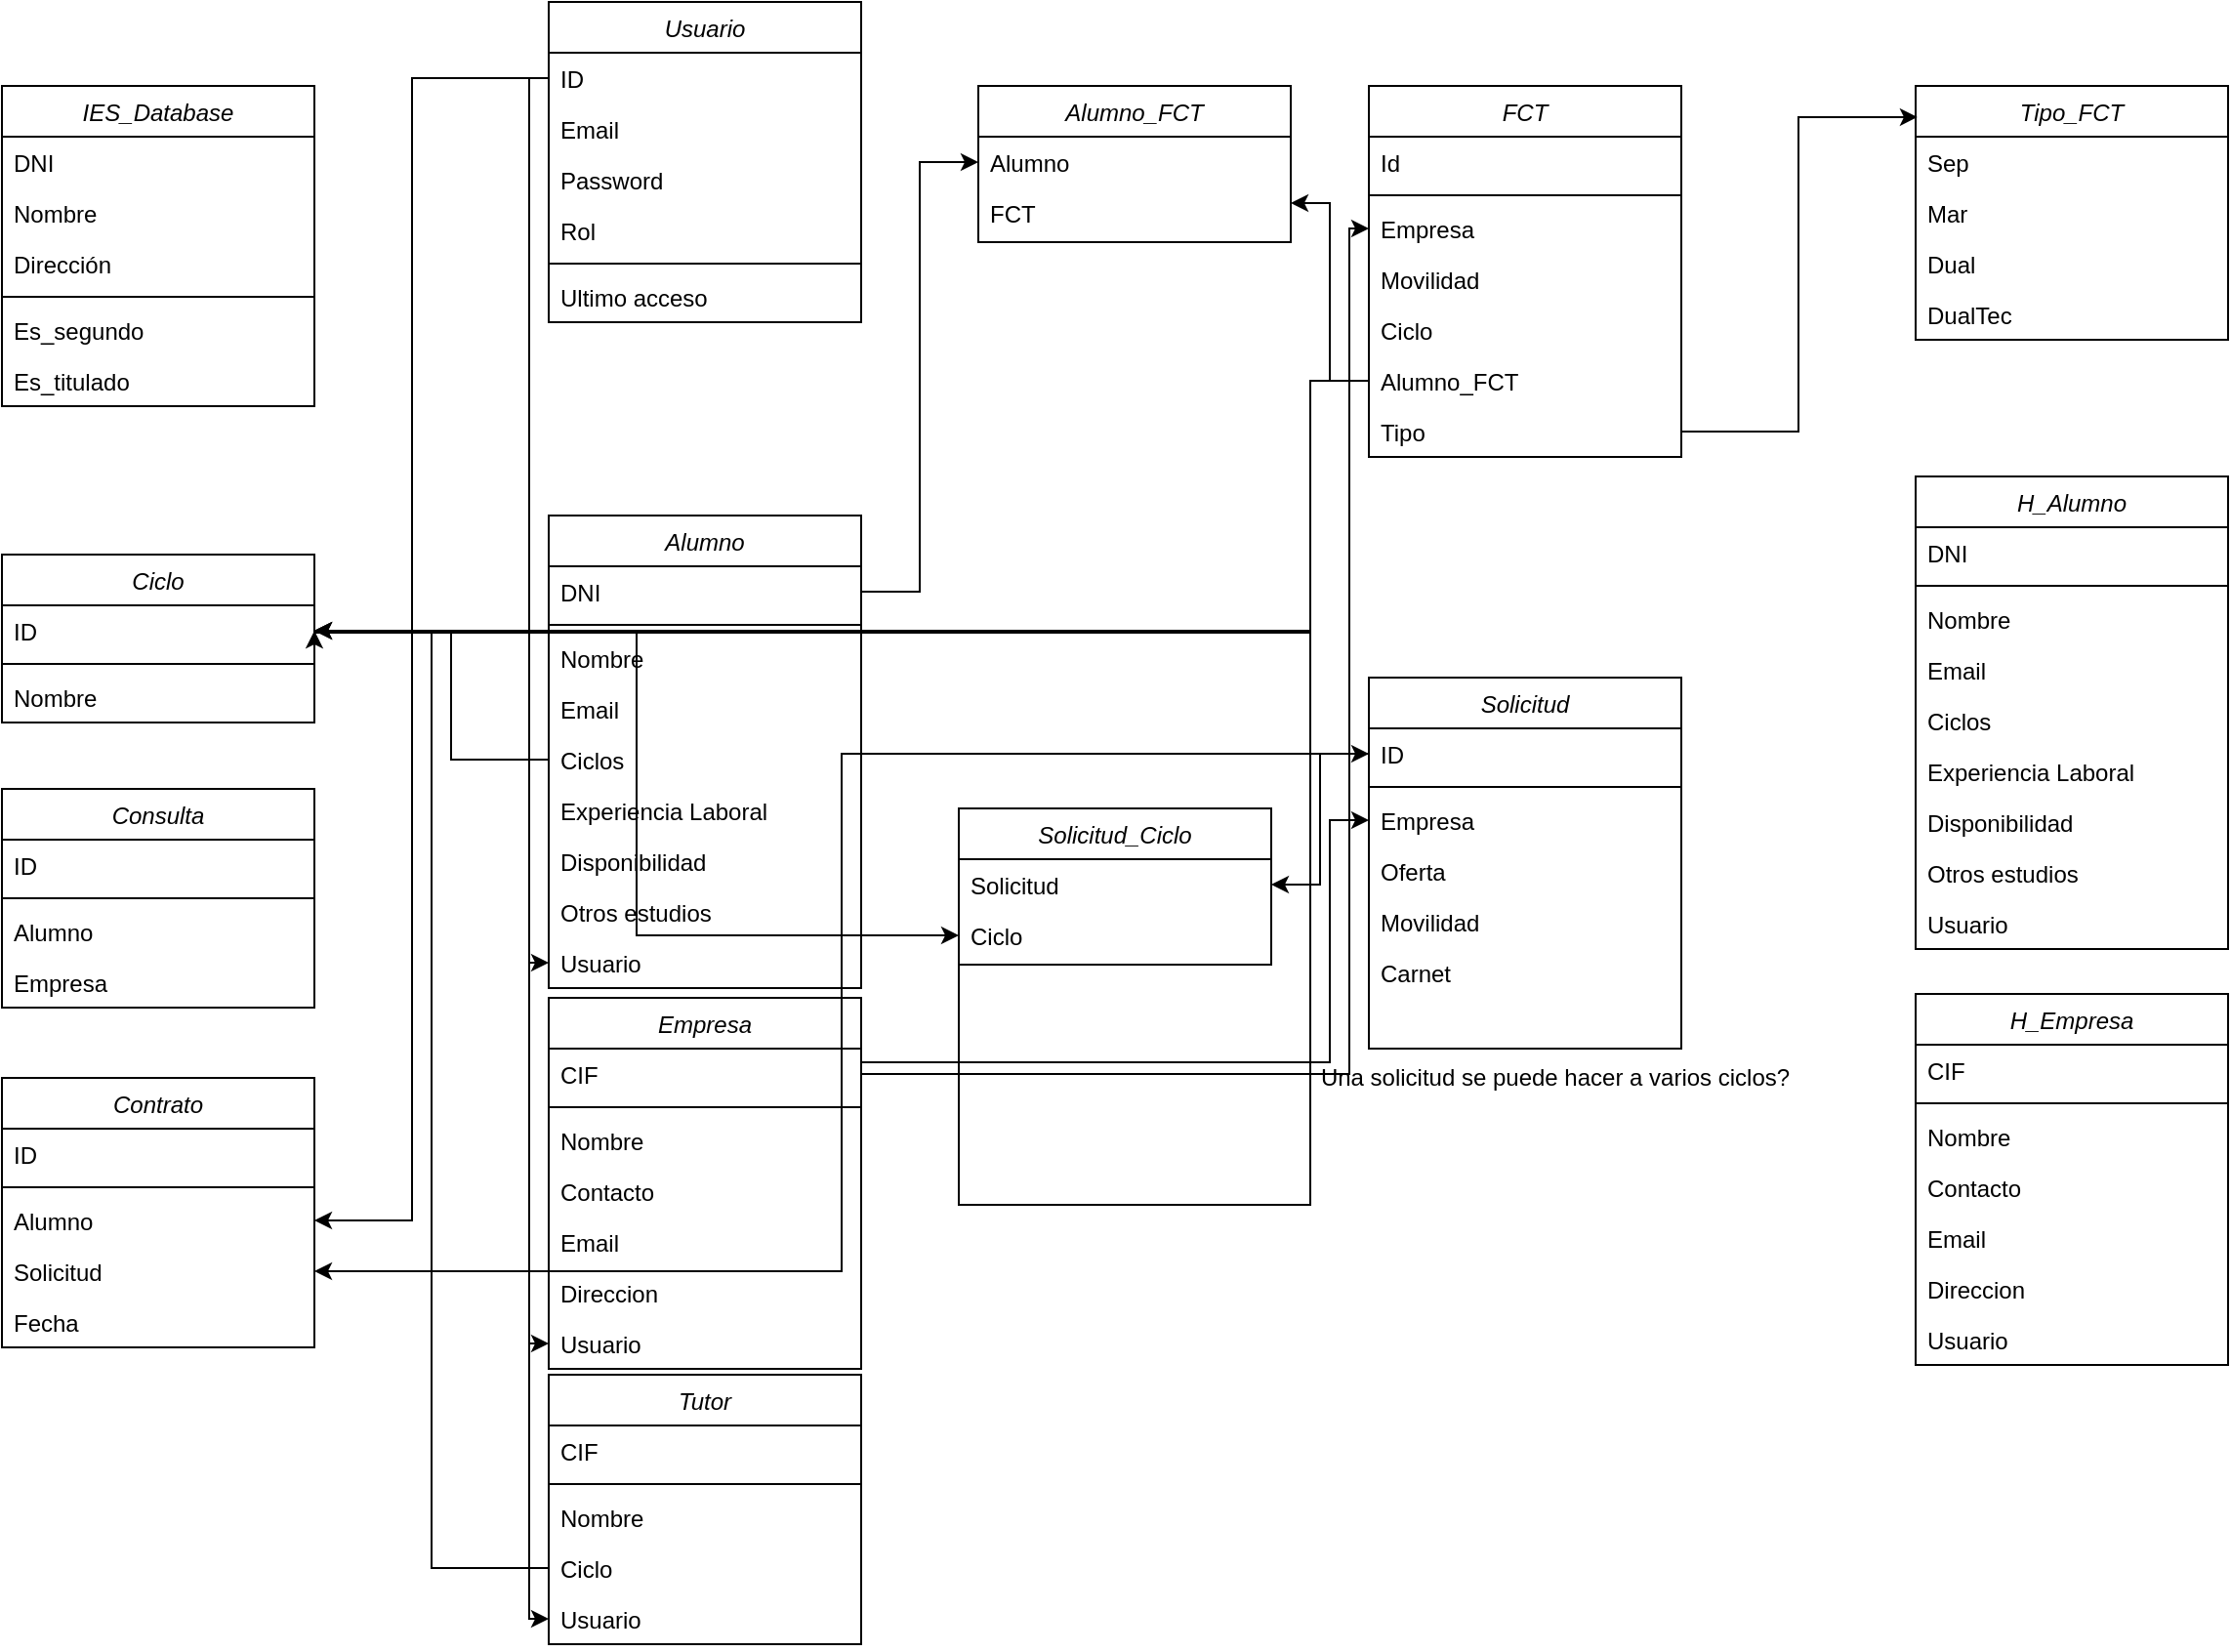 <mxfile version="21.2.4" type="github">
  <diagram id="C5RBs43oDa-KdzZeNtuy" name="Page-1">
    <mxGraphModel dx="838" dy="484" grid="1" gridSize="10" guides="1" tooltips="1" connect="1" arrows="1" fold="1" page="1" pageScale="1" pageWidth="827" pageHeight="1169" math="0" shadow="0">
      <root>
        <mxCell id="WIyWlLk6GJQsqaUBKTNV-0" />
        <mxCell id="WIyWlLk6GJQsqaUBKTNV-1" parent="WIyWlLk6GJQsqaUBKTNV-0" />
        <mxCell id="zkfFHV4jXpPFQw0GAbJ--0" value="Usuario" style="swimlane;fontStyle=2;align=center;verticalAlign=top;childLayout=stackLayout;horizontal=1;startSize=26;horizontalStack=0;resizeParent=1;resizeLast=0;collapsible=1;marginBottom=0;rounded=0;shadow=0;strokeWidth=1;" parent="WIyWlLk6GJQsqaUBKTNV-1" vertex="1">
          <mxGeometry x="280" y="77" width="160" height="164" as="geometry">
            <mxRectangle x="230" y="140" width="160" height="26" as="alternateBounds" />
          </mxGeometry>
        </mxCell>
        <mxCell id="RJ-rTt1E3I07_QQqMf_0-0" value="ID" style="text;align=left;verticalAlign=top;spacingLeft=4;spacingRight=4;overflow=hidden;rotatable=0;points=[[0,0.5],[1,0.5]];portConstraint=eastwest;rounded=0;shadow=0;html=0;" parent="zkfFHV4jXpPFQw0GAbJ--0" vertex="1">
          <mxGeometry y="26" width="160" height="26" as="geometry" />
        </mxCell>
        <mxCell id="zkfFHV4jXpPFQw0GAbJ--1" value="Email" style="text;align=left;verticalAlign=top;spacingLeft=4;spacingRight=4;overflow=hidden;rotatable=0;points=[[0,0.5],[1,0.5]];portConstraint=eastwest;" parent="zkfFHV4jXpPFQw0GAbJ--0" vertex="1">
          <mxGeometry y="52" width="160" height="26" as="geometry" />
        </mxCell>
        <mxCell id="zkfFHV4jXpPFQw0GAbJ--2" value="Password" style="text;align=left;verticalAlign=top;spacingLeft=4;spacingRight=4;overflow=hidden;rotatable=0;points=[[0,0.5],[1,0.5]];portConstraint=eastwest;rounded=0;shadow=0;html=0;" parent="zkfFHV4jXpPFQw0GAbJ--0" vertex="1">
          <mxGeometry y="78" width="160" height="26" as="geometry" />
        </mxCell>
        <mxCell id="adT_R-dgcfG6GEi2qk0D-42" value="Rol" style="text;align=left;verticalAlign=top;spacingLeft=4;spacingRight=4;overflow=hidden;rotatable=0;points=[[0,0.5],[1,0.5]];portConstraint=eastwest;rounded=0;shadow=0;html=0;" parent="zkfFHV4jXpPFQw0GAbJ--0" vertex="1">
          <mxGeometry y="104" width="160" height="26" as="geometry" />
        </mxCell>
        <mxCell id="zkfFHV4jXpPFQw0GAbJ--4" value="" style="line;html=1;strokeWidth=1;align=left;verticalAlign=middle;spacingTop=-1;spacingLeft=3;spacingRight=3;rotatable=0;labelPosition=right;points=[];portConstraint=eastwest;" parent="zkfFHV4jXpPFQw0GAbJ--0" vertex="1">
          <mxGeometry y="130" width="160" height="8" as="geometry" />
        </mxCell>
        <mxCell id="DnBgE2iXIpx-oLDeB7cX-1" value="Ultimo acceso" style="text;align=left;verticalAlign=top;spacingLeft=4;spacingRight=4;overflow=hidden;rotatable=0;points=[[0,0.5],[1,0.5]];portConstraint=eastwest;" vertex="1" parent="zkfFHV4jXpPFQw0GAbJ--0">
          <mxGeometry y="138" width="160" height="26" as="geometry" />
        </mxCell>
        <mxCell id="zkfFHV4jXpPFQw0GAbJ--6" value="Alumno" style="swimlane;fontStyle=2;align=center;verticalAlign=top;childLayout=stackLayout;horizontal=1;startSize=26;horizontalStack=0;resizeParent=1;resizeLast=0;collapsible=1;marginBottom=0;rounded=0;shadow=0;strokeWidth=1;" parent="WIyWlLk6GJQsqaUBKTNV-1" vertex="1">
          <mxGeometry x="280" y="340" width="160" height="242" as="geometry">
            <mxRectangle x="130" y="380" width="160" height="26" as="alternateBounds" />
          </mxGeometry>
        </mxCell>
        <mxCell id="RJ-rTt1E3I07_QQqMf_0-1" value="DNI" style="text;align=left;verticalAlign=top;spacingLeft=4;spacingRight=4;overflow=hidden;rotatable=0;points=[[0,0.5],[1,0.5]];portConstraint=eastwest;" parent="zkfFHV4jXpPFQw0GAbJ--6" vertex="1">
          <mxGeometry y="26" width="160" height="26" as="geometry" />
        </mxCell>
        <mxCell id="zkfFHV4jXpPFQw0GAbJ--9" value="" style="line;html=1;strokeWidth=1;align=left;verticalAlign=middle;spacingTop=-1;spacingLeft=3;spacingRight=3;rotatable=0;labelPosition=right;points=[];portConstraint=eastwest;" parent="zkfFHV4jXpPFQw0GAbJ--6" vertex="1">
          <mxGeometry y="52" width="160" height="8" as="geometry" />
        </mxCell>
        <mxCell id="zkfFHV4jXpPFQw0GAbJ--7" value="Nombre" style="text;align=left;verticalAlign=top;spacingLeft=4;spacingRight=4;overflow=hidden;rotatable=0;points=[[0,0.5],[1,0.5]];portConstraint=eastwest;" parent="zkfFHV4jXpPFQw0GAbJ--6" vertex="1">
          <mxGeometry y="60" width="160" height="26" as="geometry" />
        </mxCell>
        <mxCell id="zkfFHV4jXpPFQw0GAbJ--8" value="Email" style="text;align=left;verticalAlign=top;spacingLeft=4;spacingRight=4;overflow=hidden;rotatable=0;points=[[0,0.5],[1,0.5]];portConstraint=eastwest;rounded=0;shadow=0;html=0;" parent="zkfFHV4jXpPFQw0GAbJ--6" vertex="1">
          <mxGeometry y="86" width="160" height="26" as="geometry" />
        </mxCell>
        <mxCell id="RJ-rTt1E3I07_QQqMf_0-40" value="Ciclos" style="text;align=left;verticalAlign=top;spacingLeft=4;spacingRight=4;overflow=hidden;rotatable=0;points=[[0,0.5],[1,0.5]];portConstraint=eastwest;rounded=0;shadow=0;html=0;" parent="zkfFHV4jXpPFQw0GAbJ--6" vertex="1">
          <mxGeometry y="112" width="160" height="26" as="geometry" />
        </mxCell>
        <mxCell id="zkfFHV4jXpPFQw0GAbJ--10" value="Experiencia Laboral" style="text;align=left;verticalAlign=top;spacingLeft=4;spacingRight=4;overflow=hidden;rotatable=0;points=[[0,0.5],[1,0.5]];portConstraint=eastwest;fontStyle=0" parent="zkfFHV4jXpPFQw0GAbJ--6" vertex="1">
          <mxGeometry y="138" width="160" height="26" as="geometry" />
        </mxCell>
        <mxCell id="zkfFHV4jXpPFQw0GAbJ--11" value="Disponibilidad" style="text;align=left;verticalAlign=top;spacingLeft=4;spacingRight=4;overflow=hidden;rotatable=0;points=[[0,0.5],[1,0.5]];portConstraint=eastwest;" parent="zkfFHV4jXpPFQw0GAbJ--6" vertex="1">
          <mxGeometry y="164" width="160" height="26" as="geometry" />
        </mxCell>
        <mxCell id="RJ-rTt1E3I07_QQqMf_0-43" value="Otros estudios" style="text;align=left;verticalAlign=top;spacingLeft=4;spacingRight=4;overflow=hidden;rotatable=0;points=[[0,0.5],[1,0.5]];portConstraint=eastwest;" parent="zkfFHV4jXpPFQw0GAbJ--6" vertex="1">
          <mxGeometry y="190" width="160" height="26" as="geometry" />
        </mxCell>
        <mxCell id="adT_R-dgcfG6GEi2qk0D-43" value="Usuario" style="text;align=left;verticalAlign=top;spacingLeft=4;spacingRight=4;overflow=hidden;rotatable=0;points=[[0,0.5],[1,0.5]];portConstraint=eastwest;" parent="zkfFHV4jXpPFQw0GAbJ--6" vertex="1">
          <mxGeometry y="216" width="160" height="26" as="geometry" />
        </mxCell>
        <mxCell id="zkfFHV4jXpPFQw0GAbJ--13" value="Empresa" style="swimlane;fontStyle=2;align=center;verticalAlign=top;childLayout=stackLayout;horizontal=1;startSize=26;horizontalStack=0;resizeParent=1;resizeLast=0;collapsible=1;marginBottom=0;rounded=0;shadow=0;strokeWidth=1;" parent="WIyWlLk6GJQsqaUBKTNV-1" vertex="1">
          <mxGeometry x="280" y="587" width="160" height="190" as="geometry">
            <mxRectangle x="340" y="380" width="170" height="26" as="alternateBounds" />
          </mxGeometry>
        </mxCell>
        <mxCell id="zkfFHV4jXpPFQw0GAbJ--14" value="CIF" style="text;align=left;verticalAlign=top;spacingLeft=4;spacingRight=4;overflow=hidden;rotatable=0;points=[[0,0.5],[1,0.5]];portConstraint=eastwest;" parent="zkfFHV4jXpPFQw0GAbJ--13" vertex="1">
          <mxGeometry y="26" width="160" height="26" as="geometry" />
        </mxCell>
        <mxCell id="zkfFHV4jXpPFQw0GAbJ--15" value="" style="line;html=1;strokeWidth=1;align=left;verticalAlign=middle;spacingTop=-1;spacingLeft=3;spacingRight=3;rotatable=0;labelPosition=right;points=[];portConstraint=eastwest;" parent="zkfFHV4jXpPFQw0GAbJ--13" vertex="1">
          <mxGeometry y="52" width="160" height="8" as="geometry" />
        </mxCell>
        <mxCell id="RJ-rTt1E3I07_QQqMf_0-18" value="Nombre" style="text;align=left;verticalAlign=top;spacingLeft=4;spacingRight=4;overflow=hidden;rotatable=0;points=[[0,0.5],[1,0.5]];portConstraint=eastwest;" parent="zkfFHV4jXpPFQw0GAbJ--13" vertex="1">
          <mxGeometry y="60" width="160" height="26" as="geometry" />
        </mxCell>
        <mxCell id="RJ-rTt1E3I07_QQqMf_0-19" value="Contacto" style="text;align=left;verticalAlign=top;spacingLeft=4;spacingRight=4;overflow=hidden;rotatable=0;points=[[0,0.5],[1,0.5]];portConstraint=eastwest;" parent="zkfFHV4jXpPFQw0GAbJ--13" vertex="1">
          <mxGeometry y="86" width="160" height="26" as="geometry" />
        </mxCell>
        <mxCell id="adT_R-dgcfG6GEi2qk0D-50" value="Email" style="text;align=left;verticalAlign=top;spacingLeft=4;spacingRight=4;overflow=hidden;rotatable=0;points=[[0,0.5],[1,0.5]];portConstraint=eastwest;" parent="zkfFHV4jXpPFQw0GAbJ--13" vertex="1">
          <mxGeometry y="112" width="160" height="26" as="geometry" />
        </mxCell>
        <mxCell id="RJ-rTt1E3I07_QQqMf_0-39" value="Direccion" style="text;align=left;verticalAlign=top;spacingLeft=4;spacingRight=4;overflow=hidden;rotatable=0;points=[[0,0.5],[1,0.5]];portConstraint=eastwest;" parent="zkfFHV4jXpPFQw0GAbJ--13" vertex="1">
          <mxGeometry y="138" width="160" height="26" as="geometry" />
        </mxCell>
        <mxCell id="adT_R-dgcfG6GEi2qk0D-44" value="Usuario" style="text;align=left;verticalAlign=top;spacingLeft=4;spacingRight=4;overflow=hidden;rotatable=0;points=[[0,0.5],[1,0.5]];portConstraint=eastwest;" parent="zkfFHV4jXpPFQw0GAbJ--13" vertex="1">
          <mxGeometry y="164" width="160" height="26" as="geometry" />
        </mxCell>
        <mxCell id="RJ-rTt1E3I07_QQqMf_0-2" value="IES_Database" style="swimlane;fontStyle=2;align=center;verticalAlign=top;childLayout=stackLayout;horizontal=1;startSize=26;horizontalStack=0;resizeParent=1;resizeLast=0;collapsible=1;marginBottom=0;rounded=0;shadow=0;strokeWidth=1;" parent="WIyWlLk6GJQsqaUBKTNV-1" vertex="1">
          <mxGeometry y="120" width="160" height="164" as="geometry">
            <mxRectangle x="230" y="140" width="160" height="26" as="alternateBounds" />
          </mxGeometry>
        </mxCell>
        <mxCell id="RJ-rTt1E3I07_QQqMf_0-3" value="DNI" style="text;align=left;verticalAlign=top;spacingLeft=4;spacingRight=4;overflow=hidden;rotatable=0;points=[[0,0.5],[1,0.5]];portConstraint=eastwest;rounded=0;shadow=0;html=0;" parent="RJ-rTt1E3I07_QQqMf_0-2" vertex="1">
          <mxGeometry y="26" width="160" height="26" as="geometry" />
        </mxCell>
        <mxCell id="RJ-rTt1E3I07_QQqMf_0-4" value="Nombre" style="text;align=left;verticalAlign=top;spacingLeft=4;spacingRight=4;overflow=hidden;rotatable=0;points=[[0,0.5],[1,0.5]];portConstraint=eastwest;" parent="RJ-rTt1E3I07_QQqMf_0-2" vertex="1">
          <mxGeometry y="52" width="160" height="26" as="geometry" />
        </mxCell>
        <mxCell id="RJ-rTt1E3I07_QQqMf_0-5" value="Dirección" style="text;align=left;verticalAlign=top;spacingLeft=4;spacingRight=4;overflow=hidden;rotatable=0;points=[[0,0.5],[1,0.5]];portConstraint=eastwest;rounded=0;shadow=0;html=0;" parent="RJ-rTt1E3I07_QQqMf_0-2" vertex="1">
          <mxGeometry y="78" width="160" height="26" as="geometry" />
        </mxCell>
        <mxCell id="RJ-rTt1E3I07_QQqMf_0-7" value="" style="line;html=1;strokeWidth=1;align=left;verticalAlign=middle;spacingTop=-1;spacingLeft=3;spacingRight=3;rotatable=0;labelPosition=right;points=[];portConstraint=eastwest;" parent="RJ-rTt1E3I07_QQqMf_0-2" vertex="1">
          <mxGeometry y="104" width="160" height="8" as="geometry" />
        </mxCell>
        <mxCell id="RJ-rTt1E3I07_QQqMf_0-8" value="Es_segundo" style="text;align=left;verticalAlign=top;spacingLeft=4;spacingRight=4;overflow=hidden;rotatable=0;points=[[0,0.5],[1,0.5]];portConstraint=eastwest;" parent="RJ-rTt1E3I07_QQqMf_0-2" vertex="1">
          <mxGeometry y="112" width="160" height="26" as="geometry" />
        </mxCell>
        <mxCell id="adT_R-dgcfG6GEi2qk0D-21" value="Es_titulado" style="text;align=left;verticalAlign=top;spacingLeft=4;spacingRight=4;overflow=hidden;rotatable=0;points=[[0,0.5],[1,0.5]];portConstraint=eastwest;" parent="RJ-rTt1E3I07_QQqMf_0-2" vertex="1">
          <mxGeometry y="138" width="160" height="26" as="geometry" />
        </mxCell>
        <mxCell id="RJ-rTt1E3I07_QQqMf_0-9" value="Ciclo" style="swimlane;fontStyle=2;align=center;verticalAlign=top;childLayout=stackLayout;horizontal=1;startSize=26;horizontalStack=0;resizeParent=1;resizeLast=0;collapsible=1;marginBottom=0;rounded=0;shadow=0;strokeWidth=1;" parent="WIyWlLk6GJQsqaUBKTNV-1" vertex="1">
          <mxGeometry y="360" width="160" height="86" as="geometry">
            <mxRectangle x="230" y="140" width="160" height="26" as="alternateBounds" />
          </mxGeometry>
        </mxCell>
        <mxCell id="RJ-rTt1E3I07_QQqMf_0-10" value="ID" style="text;align=left;verticalAlign=top;spacingLeft=4;spacingRight=4;overflow=hidden;rotatable=0;points=[[0,0.5],[1,0.5]];portConstraint=eastwest;rounded=0;shadow=0;html=0;" parent="RJ-rTt1E3I07_QQqMf_0-9" vertex="1">
          <mxGeometry y="26" width="160" height="26" as="geometry" />
        </mxCell>
        <mxCell id="RJ-rTt1E3I07_QQqMf_0-14" value="" style="line;html=1;strokeWidth=1;align=left;verticalAlign=middle;spacingTop=-1;spacingLeft=3;spacingRight=3;rotatable=0;labelPosition=right;points=[];portConstraint=eastwest;" parent="RJ-rTt1E3I07_QQqMf_0-9" vertex="1">
          <mxGeometry y="52" width="160" height="8" as="geometry" />
        </mxCell>
        <mxCell id="RJ-rTt1E3I07_QQqMf_0-11" value="Nombre" style="text;align=left;verticalAlign=top;spacingLeft=4;spacingRight=4;overflow=hidden;rotatable=0;points=[[0,0.5],[1,0.5]];portConstraint=eastwest;" parent="RJ-rTt1E3I07_QQqMf_0-9" vertex="1">
          <mxGeometry y="60" width="160" height="26" as="geometry" />
        </mxCell>
        <mxCell id="RJ-rTt1E3I07_QQqMf_0-20" value="Solicitud" style="swimlane;fontStyle=2;align=center;verticalAlign=top;childLayout=stackLayout;horizontal=1;startSize=26;horizontalStack=0;resizeParent=1;resizeLast=0;collapsible=1;marginBottom=0;rounded=0;shadow=0;strokeWidth=1;" parent="WIyWlLk6GJQsqaUBKTNV-1" vertex="1">
          <mxGeometry x="700" y="423" width="160" height="190" as="geometry">
            <mxRectangle x="340" y="380" width="170" height="26" as="alternateBounds" />
          </mxGeometry>
        </mxCell>
        <mxCell id="RJ-rTt1E3I07_QQqMf_0-25" value="ID" style="text;align=left;verticalAlign=top;spacingLeft=4;spacingRight=4;overflow=hidden;rotatable=0;points=[[0,0.5],[1,0.5]];portConstraint=eastwest;" parent="RJ-rTt1E3I07_QQqMf_0-20" vertex="1">
          <mxGeometry y="26" width="160" height="26" as="geometry" />
        </mxCell>
        <mxCell id="RJ-rTt1E3I07_QQqMf_0-24" value="" style="line;html=1;strokeWidth=1;align=left;verticalAlign=middle;spacingTop=-1;spacingLeft=3;spacingRight=3;rotatable=0;labelPosition=right;points=[];portConstraint=eastwest;" parent="RJ-rTt1E3I07_QQqMf_0-20" vertex="1">
          <mxGeometry y="52" width="160" height="8" as="geometry" />
        </mxCell>
        <mxCell id="adT_R-dgcfG6GEi2qk0D-61" value="Empresa" style="text;align=left;verticalAlign=top;spacingLeft=4;spacingRight=4;overflow=hidden;rotatable=0;points=[[0,0.5],[1,0.5]];portConstraint=eastwest;" parent="RJ-rTt1E3I07_QQqMf_0-20" vertex="1">
          <mxGeometry y="60" width="160" height="26" as="geometry" />
        </mxCell>
        <mxCell id="RJ-rTt1E3I07_QQqMf_0-26" value="Oferta" style="text;align=left;verticalAlign=top;spacingLeft=4;spacingRight=4;overflow=hidden;rotatable=0;points=[[0,0.5],[1,0.5]];portConstraint=eastwest;" parent="RJ-rTt1E3I07_QQqMf_0-20" vertex="1">
          <mxGeometry y="86" width="160" height="26" as="geometry" />
        </mxCell>
        <mxCell id="RJ-rTt1E3I07_QQqMf_0-21" value="Movilidad" style="text;align=left;verticalAlign=top;spacingLeft=4;spacingRight=4;overflow=hidden;rotatable=0;points=[[0,0.5],[1,0.5]];portConstraint=eastwest;" parent="RJ-rTt1E3I07_QQqMf_0-20" vertex="1">
          <mxGeometry y="112" width="160" height="26" as="geometry" />
        </mxCell>
        <mxCell id="adT_R-dgcfG6GEi2qk0D-0" value="Carnet" style="text;align=left;verticalAlign=top;spacingLeft=4;spacingRight=4;overflow=hidden;rotatable=0;points=[[0,0.5],[1,0.5]];portConstraint=eastwest;" parent="RJ-rTt1E3I07_QQqMf_0-20" vertex="1">
          <mxGeometry y="138" width="160" height="26" as="geometry" />
        </mxCell>
        <mxCell id="RJ-rTt1E3I07_QQqMf_0-27" value="FCT" style="swimlane;fontStyle=2;align=center;verticalAlign=top;childLayout=stackLayout;horizontal=1;startSize=26;horizontalStack=0;resizeParent=1;resizeLast=0;collapsible=1;marginBottom=0;rounded=0;shadow=0;strokeWidth=1;" parent="WIyWlLk6GJQsqaUBKTNV-1" vertex="1">
          <mxGeometry x="700" y="120" width="160" height="190" as="geometry">
            <mxRectangle x="340" y="380" width="170" height="26" as="alternateBounds" />
          </mxGeometry>
        </mxCell>
        <mxCell id="RJ-rTt1E3I07_QQqMf_0-28" value="Id" style="text;align=left;verticalAlign=top;spacingLeft=4;spacingRight=4;overflow=hidden;rotatable=0;points=[[0,0.5],[1,0.5]];portConstraint=eastwest;" parent="RJ-rTt1E3I07_QQqMf_0-27" vertex="1">
          <mxGeometry y="26" width="160" height="26" as="geometry" />
        </mxCell>
        <mxCell id="adT_R-dgcfG6GEi2qk0D-57" value="" style="line;html=1;strokeWidth=1;align=left;verticalAlign=middle;spacingTop=-1;spacingLeft=3;spacingRight=3;rotatable=0;labelPosition=right;points=[];portConstraint=eastwest;" parent="RJ-rTt1E3I07_QQqMf_0-27" vertex="1">
          <mxGeometry y="52" width="160" height="8" as="geometry" />
        </mxCell>
        <mxCell id="RJ-rTt1E3I07_QQqMf_0-29" value="Empresa" style="text;align=left;verticalAlign=top;spacingLeft=4;spacingRight=4;overflow=hidden;rotatable=0;points=[[0,0.5],[1,0.5]];portConstraint=eastwest;" parent="RJ-rTt1E3I07_QQqMf_0-27" vertex="1">
          <mxGeometry y="60" width="160" height="26" as="geometry" />
        </mxCell>
        <mxCell id="RJ-rTt1E3I07_QQqMf_0-30" value="Movilidad" style="text;align=left;verticalAlign=top;spacingLeft=4;spacingRight=4;overflow=hidden;rotatable=0;points=[[0,0.5],[1,0.5]];portConstraint=eastwest;" parent="RJ-rTt1E3I07_QQqMf_0-27" vertex="1">
          <mxGeometry y="86" width="160" height="26" as="geometry" />
        </mxCell>
        <mxCell id="RJ-rTt1E3I07_QQqMf_0-32" value="Ciclo" style="text;align=left;verticalAlign=top;spacingLeft=4;spacingRight=4;overflow=hidden;rotatable=0;points=[[0,0.5],[1,0.5]];portConstraint=eastwest;" parent="RJ-rTt1E3I07_QQqMf_0-27" vertex="1">
          <mxGeometry y="112" width="160" height="26" as="geometry" />
        </mxCell>
        <mxCell id="adT_R-dgcfG6GEi2qk0D-26" value="Alumno_FCT" style="text;align=left;verticalAlign=top;spacingLeft=4;spacingRight=4;overflow=hidden;rotatable=0;points=[[0,0.5],[1,0.5]];portConstraint=eastwest;" parent="RJ-rTt1E3I07_QQqMf_0-27" vertex="1">
          <mxGeometry y="138" width="160" height="26" as="geometry" />
        </mxCell>
        <mxCell id="adT_R-dgcfG6GEi2qk0D-38" value="Tipo" style="text;align=left;verticalAlign=top;spacingLeft=4;spacingRight=4;overflow=hidden;rotatable=0;points=[[0,0.5],[1,0.5]];portConstraint=eastwest;" parent="RJ-rTt1E3I07_QQqMf_0-27" vertex="1">
          <mxGeometry y="164" width="160" height="26" as="geometry" />
        </mxCell>
        <mxCell id="RJ-rTt1E3I07_QQqMf_0-34" value="Tutor" style="swimlane;fontStyle=2;align=center;verticalAlign=top;childLayout=stackLayout;horizontal=1;startSize=26;horizontalStack=0;resizeParent=1;resizeLast=0;collapsible=1;marginBottom=0;rounded=0;shadow=0;strokeWidth=1;" parent="WIyWlLk6GJQsqaUBKTNV-1" vertex="1">
          <mxGeometry x="280" y="780" width="160" height="138" as="geometry">
            <mxRectangle x="340" y="380" width="170" height="26" as="alternateBounds" />
          </mxGeometry>
        </mxCell>
        <mxCell id="RJ-rTt1E3I07_QQqMf_0-35" value="CIF" style="text;align=left;verticalAlign=top;spacingLeft=4;spacingRight=4;overflow=hidden;rotatable=0;points=[[0,0.5],[1,0.5]];portConstraint=eastwest;" parent="RJ-rTt1E3I07_QQqMf_0-34" vertex="1">
          <mxGeometry y="26" width="160" height="26" as="geometry" />
        </mxCell>
        <mxCell id="adT_R-dgcfG6GEi2qk0D-51" value="" style="line;html=1;strokeWidth=1;align=left;verticalAlign=middle;spacingTop=-1;spacingLeft=3;spacingRight=3;rotatable=0;labelPosition=right;points=[];portConstraint=eastwest;" parent="RJ-rTt1E3I07_QQqMf_0-34" vertex="1">
          <mxGeometry y="52" width="160" height="8" as="geometry" />
        </mxCell>
        <mxCell id="RJ-rTt1E3I07_QQqMf_0-36" value="Nombre" style="text;align=left;verticalAlign=top;spacingLeft=4;spacingRight=4;overflow=hidden;rotatable=0;points=[[0,0.5],[1,0.5]];portConstraint=eastwest;" parent="RJ-rTt1E3I07_QQqMf_0-34" vertex="1">
          <mxGeometry y="60" width="160" height="26" as="geometry" />
        </mxCell>
        <mxCell id="RJ-rTt1E3I07_QQqMf_0-37" value="Ciclo" style="text;align=left;verticalAlign=top;spacingLeft=4;spacingRight=4;overflow=hidden;rotatable=0;points=[[0,0.5],[1,0.5]];portConstraint=eastwest;" parent="RJ-rTt1E3I07_QQqMf_0-34" vertex="1">
          <mxGeometry y="86" width="160" height="26" as="geometry" />
        </mxCell>
        <mxCell id="adT_R-dgcfG6GEi2qk0D-46" value="Usuario" style="text;align=left;verticalAlign=top;spacingLeft=4;spacingRight=4;overflow=hidden;rotatable=0;points=[[0,0.5],[1,0.5]];portConstraint=eastwest;" parent="RJ-rTt1E3I07_QQqMf_0-34" vertex="1">
          <mxGeometry y="112" width="160" height="26" as="geometry" />
        </mxCell>
        <mxCell id="adT_R-dgcfG6GEi2qk0D-1" value="Contrato" style="swimlane;fontStyle=2;align=center;verticalAlign=top;childLayout=stackLayout;horizontal=1;startSize=26;horizontalStack=0;resizeParent=1;resizeLast=0;collapsible=1;marginBottom=0;rounded=0;shadow=0;strokeWidth=1;" parent="WIyWlLk6GJQsqaUBKTNV-1" vertex="1">
          <mxGeometry y="628" width="160" height="138" as="geometry">
            <mxRectangle x="230" y="140" width="160" height="26" as="alternateBounds" />
          </mxGeometry>
        </mxCell>
        <mxCell id="adT_R-dgcfG6GEi2qk0D-2" value="ID" style="text;align=left;verticalAlign=top;spacingLeft=4;spacingRight=4;overflow=hidden;rotatable=0;points=[[0,0.5],[1,0.5]];portConstraint=eastwest;rounded=0;shadow=0;html=0;" parent="adT_R-dgcfG6GEi2qk0D-1" vertex="1">
          <mxGeometry y="26" width="160" height="26" as="geometry" />
        </mxCell>
        <mxCell id="adT_R-dgcfG6GEi2qk0D-6" value="" style="line;html=1;strokeWidth=1;align=left;verticalAlign=middle;spacingTop=-1;spacingLeft=3;spacingRight=3;rotatable=0;labelPosition=right;points=[];portConstraint=eastwest;" parent="adT_R-dgcfG6GEi2qk0D-1" vertex="1">
          <mxGeometry y="52" width="160" height="8" as="geometry" />
        </mxCell>
        <mxCell id="adT_R-dgcfG6GEi2qk0D-7" value="Alumno" style="text;align=left;verticalAlign=top;spacingLeft=4;spacingRight=4;overflow=hidden;rotatable=0;points=[[0,0.5],[1,0.5]];portConstraint=eastwest;" parent="adT_R-dgcfG6GEi2qk0D-1" vertex="1">
          <mxGeometry y="60" width="160" height="26" as="geometry" />
        </mxCell>
        <mxCell id="adT_R-dgcfG6GEi2qk0D-14" value="Solicitud" style="text;align=left;verticalAlign=top;spacingLeft=4;spacingRight=4;overflow=hidden;rotatable=0;points=[[0,0.5],[1,0.5]];portConstraint=eastwest;" parent="adT_R-dgcfG6GEi2qk0D-1" vertex="1">
          <mxGeometry y="86" width="160" height="26" as="geometry" />
        </mxCell>
        <mxCell id="DnBgE2iXIpx-oLDeB7cX-2" value="Fecha" style="text;align=left;verticalAlign=top;spacingLeft=4;spacingRight=4;overflow=hidden;rotatable=0;points=[[0,0.5],[1,0.5]];portConstraint=eastwest;" vertex="1" parent="adT_R-dgcfG6GEi2qk0D-1">
          <mxGeometry y="112" width="160" height="26" as="geometry" />
        </mxCell>
        <mxCell id="adT_R-dgcfG6GEi2qk0D-9" value="Consulta" style="swimlane;fontStyle=2;align=center;verticalAlign=top;childLayout=stackLayout;horizontal=1;startSize=26;horizontalStack=0;resizeParent=1;resizeLast=0;collapsible=1;marginBottom=0;rounded=0;shadow=0;strokeWidth=1;" parent="WIyWlLk6GJQsqaUBKTNV-1" vertex="1">
          <mxGeometry y="480" width="160" height="112" as="geometry">
            <mxRectangle x="230" y="140" width="160" height="26" as="alternateBounds" />
          </mxGeometry>
        </mxCell>
        <mxCell id="adT_R-dgcfG6GEi2qk0D-10" value="ID" style="text;align=left;verticalAlign=top;spacingLeft=4;spacingRight=4;overflow=hidden;rotatable=0;points=[[0,0.5],[1,0.5]];portConstraint=eastwest;rounded=0;shadow=0;html=0;" parent="adT_R-dgcfG6GEi2qk0D-9" vertex="1">
          <mxGeometry y="26" width="160" height="26" as="geometry" />
        </mxCell>
        <mxCell id="adT_R-dgcfG6GEi2qk0D-11" value="" style="line;html=1;strokeWidth=1;align=left;verticalAlign=middle;spacingTop=-1;spacingLeft=3;spacingRight=3;rotatable=0;labelPosition=right;points=[];portConstraint=eastwest;" parent="adT_R-dgcfG6GEi2qk0D-9" vertex="1">
          <mxGeometry y="52" width="160" height="8" as="geometry" />
        </mxCell>
        <mxCell id="adT_R-dgcfG6GEi2qk0D-12" value="Alumno" style="text;align=left;verticalAlign=top;spacingLeft=4;spacingRight=4;overflow=hidden;rotatable=0;points=[[0,0.5],[1,0.5]];portConstraint=eastwest;" parent="adT_R-dgcfG6GEi2qk0D-9" vertex="1">
          <mxGeometry y="60" width="160" height="26" as="geometry" />
        </mxCell>
        <mxCell id="adT_R-dgcfG6GEi2qk0D-13" value="Empresa" style="text;align=left;verticalAlign=top;spacingLeft=4;spacingRight=4;overflow=hidden;rotatable=0;points=[[0,0.5],[1,0.5]];portConstraint=eastwest;" parent="adT_R-dgcfG6GEi2qk0D-9" vertex="1">
          <mxGeometry y="86" width="160" height="26" as="geometry" />
        </mxCell>
        <mxCell id="adT_R-dgcfG6GEi2qk0D-15" value="Solicitud_Ciclo" style="swimlane;fontStyle=2;align=center;verticalAlign=top;childLayout=stackLayout;horizontal=1;startSize=26;horizontalStack=0;resizeParent=1;resizeLast=0;collapsible=1;marginBottom=0;rounded=0;shadow=0;strokeWidth=1;" parent="WIyWlLk6GJQsqaUBKTNV-1" vertex="1">
          <mxGeometry x="490" y="490" width="160" height="80" as="geometry">
            <mxRectangle x="230" y="140" width="160" height="26" as="alternateBounds" />
          </mxGeometry>
        </mxCell>
        <mxCell id="adT_R-dgcfG6GEi2qk0D-18" value="Solicitud" style="text;align=left;verticalAlign=top;spacingLeft=4;spacingRight=4;overflow=hidden;rotatable=0;points=[[0,0.5],[1,0.5]];portConstraint=eastwest;" parent="adT_R-dgcfG6GEi2qk0D-15" vertex="1">
          <mxGeometry y="26" width="160" height="26" as="geometry" />
        </mxCell>
        <mxCell id="adT_R-dgcfG6GEi2qk0D-19" value="Ciclo" style="text;align=left;verticalAlign=top;spacingLeft=4;spacingRight=4;overflow=hidden;rotatable=0;points=[[0,0.5],[1,0.5]];portConstraint=eastwest;" parent="adT_R-dgcfG6GEi2qk0D-15" vertex="1">
          <mxGeometry y="52" width="160" height="26" as="geometry" />
        </mxCell>
        <mxCell id="adT_R-dgcfG6GEi2qk0D-27" value="Alumno_FCT" style="swimlane;fontStyle=2;align=center;verticalAlign=top;childLayout=stackLayout;horizontal=1;startSize=26;horizontalStack=0;resizeParent=1;resizeLast=0;collapsible=1;marginBottom=0;rounded=0;shadow=0;strokeWidth=1;" parent="WIyWlLk6GJQsqaUBKTNV-1" vertex="1">
          <mxGeometry x="500" y="120" width="160" height="80" as="geometry">
            <mxRectangle x="230" y="140" width="160" height="26" as="alternateBounds" />
          </mxGeometry>
        </mxCell>
        <mxCell id="adT_R-dgcfG6GEi2qk0D-28" value="Alumno" style="text;align=left;verticalAlign=top;spacingLeft=4;spacingRight=4;overflow=hidden;rotatable=0;points=[[0,0.5],[1,0.5]];portConstraint=eastwest;" parent="adT_R-dgcfG6GEi2qk0D-27" vertex="1">
          <mxGeometry y="26" width="160" height="26" as="geometry" />
        </mxCell>
        <mxCell id="adT_R-dgcfG6GEi2qk0D-29" value="FCT" style="text;align=left;verticalAlign=top;spacingLeft=4;spacingRight=4;overflow=hidden;rotatable=0;points=[[0,0.5],[1,0.5]];portConstraint=eastwest;" parent="adT_R-dgcfG6GEi2qk0D-27" vertex="1">
          <mxGeometry y="52" width="160" height="26" as="geometry" />
        </mxCell>
        <mxCell id="adT_R-dgcfG6GEi2qk0D-31" value="Tipo_FCT" style="swimlane;fontStyle=2;align=center;verticalAlign=top;childLayout=stackLayout;horizontal=1;startSize=26;horizontalStack=0;resizeParent=1;resizeLast=0;collapsible=1;marginBottom=0;rounded=0;shadow=0;strokeWidth=1;" parent="WIyWlLk6GJQsqaUBKTNV-1" vertex="1">
          <mxGeometry x="980" y="120" width="160" height="130" as="geometry">
            <mxRectangle x="230" y="140" width="160" height="26" as="alternateBounds" />
          </mxGeometry>
        </mxCell>
        <mxCell id="adT_R-dgcfG6GEi2qk0D-32" value="Sep" style="text;align=left;verticalAlign=top;spacingLeft=4;spacingRight=4;overflow=hidden;rotatable=0;points=[[0,0.5],[1,0.5]];portConstraint=eastwest;" parent="adT_R-dgcfG6GEi2qk0D-31" vertex="1">
          <mxGeometry y="26" width="160" height="26" as="geometry" />
        </mxCell>
        <mxCell id="adT_R-dgcfG6GEi2qk0D-33" value="Mar" style="text;align=left;verticalAlign=top;spacingLeft=4;spacingRight=4;overflow=hidden;rotatable=0;points=[[0,0.5],[1,0.5]];portConstraint=eastwest;" parent="adT_R-dgcfG6GEi2qk0D-31" vertex="1">
          <mxGeometry y="52" width="160" height="26" as="geometry" />
        </mxCell>
        <mxCell id="adT_R-dgcfG6GEi2qk0D-35" value="Dual" style="text;align=left;verticalAlign=top;spacingLeft=4;spacingRight=4;overflow=hidden;rotatable=0;points=[[0,0.5],[1,0.5]];portConstraint=eastwest;" parent="adT_R-dgcfG6GEi2qk0D-31" vertex="1">
          <mxGeometry y="78" width="160" height="26" as="geometry" />
        </mxCell>
        <mxCell id="adT_R-dgcfG6GEi2qk0D-36" value="DualTec" style="text;align=left;verticalAlign=top;spacingLeft=4;spacingRight=4;overflow=hidden;rotatable=0;points=[[0,0.5],[1,0.5]];portConstraint=eastwest;" parent="adT_R-dgcfG6GEi2qk0D-31" vertex="1">
          <mxGeometry y="104" width="160" height="26" as="geometry" />
        </mxCell>
        <mxCell id="adT_R-dgcfG6GEi2qk0D-39" style="edgeStyle=orthogonalEdgeStyle;rounded=0;orthogonalLoop=1;jettySize=auto;html=1;entryX=0.006;entryY=0.123;entryDx=0;entryDy=0;entryPerimeter=0;" parent="WIyWlLk6GJQsqaUBKTNV-1" source="adT_R-dgcfG6GEi2qk0D-38" target="adT_R-dgcfG6GEi2qk0D-31" edge="1">
          <mxGeometry relative="1" as="geometry" />
        </mxCell>
        <mxCell id="adT_R-dgcfG6GEi2qk0D-40" style="edgeStyle=orthogonalEdgeStyle;rounded=0;orthogonalLoop=1;jettySize=auto;html=1;exitX=0;exitY=0.5;exitDx=0;exitDy=0;entryX=1;entryY=0.75;entryDx=0;entryDy=0;" parent="WIyWlLk6GJQsqaUBKTNV-1" source="adT_R-dgcfG6GEi2qk0D-26" target="adT_R-dgcfG6GEi2qk0D-27" edge="1">
          <mxGeometry relative="1" as="geometry" />
        </mxCell>
        <mxCell id="adT_R-dgcfG6GEi2qk0D-41" style="edgeStyle=orthogonalEdgeStyle;rounded=0;orthogonalLoop=1;jettySize=auto;html=1;exitX=1;exitY=0.5;exitDx=0;exitDy=0;entryX=0;entryY=0.5;entryDx=0;entryDy=0;" parent="WIyWlLk6GJQsqaUBKTNV-1" source="RJ-rTt1E3I07_QQqMf_0-1" target="adT_R-dgcfG6GEi2qk0D-28" edge="1">
          <mxGeometry relative="1" as="geometry" />
        </mxCell>
        <mxCell id="adT_R-dgcfG6GEi2qk0D-47" style="edgeStyle=orthogonalEdgeStyle;rounded=0;orthogonalLoop=1;jettySize=auto;html=1;exitX=0;exitY=0.5;exitDx=0;exitDy=0;entryX=0;entryY=0.5;entryDx=0;entryDy=0;" parent="WIyWlLk6GJQsqaUBKTNV-1" source="RJ-rTt1E3I07_QQqMf_0-0" target="adT_R-dgcfG6GEi2qk0D-43" edge="1">
          <mxGeometry relative="1" as="geometry">
            <mxPoint x="240" y="700" as="targetPoint" />
            <Array as="points">
              <mxPoint x="270" y="116" />
              <mxPoint x="270" y="569" />
            </Array>
          </mxGeometry>
        </mxCell>
        <mxCell id="adT_R-dgcfG6GEi2qk0D-48" style="edgeStyle=orthogonalEdgeStyle;rounded=0;orthogonalLoop=1;jettySize=auto;html=1;exitX=0;exitY=0.5;exitDx=0;exitDy=0;entryX=0;entryY=0.5;entryDx=0;entryDy=0;" parent="WIyWlLk6GJQsqaUBKTNV-1" source="RJ-rTt1E3I07_QQqMf_0-0" target="adT_R-dgcfG6GEi2qk0D-44" edge="1">
          <mxGeometry relative="1" as="geometry">
            <Array as="points">
              <mxPoint x="270" y="116" />
              <mxPoint x="270" y="764" />
            </Array>
          </mxGeometry>
        </mxCell>
        <mxCell id="adT_R-dgcfG6GEi2qk0D-49" style="edgeStyle=orthogonalEdgeStyle;rounded=0;orthogonalLoop=1;jettySize=auto;html=1;exitX=0;exitY=0.5;exitDx=0;exitDy=0;entryX=0;entryY=0.5;entryDx=0;entryDy=0;" parent="WIyWlLk6GJQsqaUBKTNV-1" source="RJ-rTt1E3I07_QQqMf_0-0" target="adT_R-dgcfG6GEi2qk0D-46" edge="1">
          <mxGeometry relative="1" as="geometry">
            <Array as="points">
              <mxPoint x="270" y="116" />
              <mxPoint x="270" y="905" />
            </Array>
          </mxGeometry>
        </mxCell>
        <mxCell id="adT_R-dgcfG6GEi2qk0D-52" style="edgeStyle=orthogonalEdgeStyle;rounded=0;orthogonalLoop=1;jettySize=auto;html=1;exitX=0;exitY=0.5;exitDx=0;exitDy=0;entryX=1;entryY=0.5;entryDx=0;entryDy=0;" parent="WIyWlLk6GJQsqaUBKTNV-1" source="RJ-rTt1E3I07_QQqMf_0-37" target="RJ-rTt1E3I07_QQqMf_0-10" edge="1">
          <mxGeometry relative="1" as="geometry" />
        </mxCell>
        <mxCell id="adT_R-dgcfG6GEi2qk0D-54" style="edgeStyle=orthogonalEdgeStyle;rounded=0;orthogonalLoop=1;jettySize=auto;html=1;exitX=0;exitY=0.5;exitDx=0;exitDy=0;entryX=1;entryY=0.5;entryDx=0;entryDy=0;" parent="WIyWlLk6GJQsqaUBKTNV-1" source="RJ-rTt1E3I07_QQqMf_0-0" target="adT_R-dgcfG6GEi2qk0D-7" edge="1">
          <mxGeometry relative="1" as="geometry">
            <Array as="points">
              <mxPoint x="210" y="116" />
              <mxPoint x="210" y="701" />
            </Array>
          </mxGeometry>
        </mxCell>
        <mxCell id="adT_R-dgcfG6GEi2qk0D-56" style="edgeStyle=orthogonalEdgeStyle;rounded=0;orthogonalLoop=1;jettySize=auto;html=1;exitX=0;exitY=0.5;exitDx=0;exitDy=0;entryX=1;entryY=0.5;entryDx=0;entryDy=0;" parent="WIyWlLk6GJQsqaUBKTNV-1" source="RJ-rTt1E3I07_QQqMf_0-40" target="RJ-rTt1E3I07_QQqMf_0-10" edge="1">
          <mxGeometry relative="1" as="geometry">
            <Array as="points">
              <mxPoint x="230" y="465" />
              <mxPoint x="230" y="399" />
            </Array>
          </mxGeometry>
        </mxCell>
        <mxCell id="adT_R-dgcfG6GEi2qk0D-59" style="edgeStyle=orthogonalEdgeStyle;rounded=0;orthogonalLoop=1;jettySize=auto;html=1;exitX=1;exitY=0.5;exitDx=0;exitDy=0;entryX=0;entryY=0.5;entryDx=0;entryDy=0;" parent="WIyWlLk6GJQsqaUBKTNV-1" source="zkfFHV4jXpPFQw0GAbJ--14" target="RJ-rTt1E3I07_QQqMf_0-29" edge="1">
          <mxGeometry relative="1" as="geometry">
            <Array as="points">
              <mxPoint x="690" y="626" />
              <mxPoint x="690" y="193" />
            </Array>
          </mxGeometry>
        </mxCell>
        <mxCell id="adT_R-dgcfG6GEi2qk0D-60" style="edgeStyle=orthogonalEdgeStyle;rounded=0;orthogonalLoop=1;jettySize=auto;html=1;exitX=0;exitY=0.5;exitDx=0;exitDy=0;entryX=1;entryY=0.5;entryDx=0;entryDy=0;" parent="WIyWlLk6GJQsqaUBKTNV-1" source="RJ-rTt1E3I07_QQqMf_0-32" target="RJ-rTt1E3I07_QQqMf_0-10" edge="1">
          <mxGeometry relative="1" as="geometry">
            <Array as="points">
              <mxPoint x="670" y="271" />
              <mxPoint x="670" y="399" />
            </Array>
          </mxGeometry>
        </mxCell>
        <mxCell id="adT_R-dgcfG6GEi2qk0D-62" style="edgeStyle=orthogonalEdgeStyle;rounded=0;orthogonalLoop=1;jettySize=auto;html=1;exitX=1;exitY=0.5;exitDx=0;exitDy=0;entryX=0;entryY=0.5;entryDx=0;entryDy=0;" parent="WIyWlLk6GJQsqaUBKTNV-1" source="zkfFHV4jXpPFQw0GAbJ--14" target="RJ-rTt1E3I07_QQqMf_0-25" edge="1">
          <mxGeometry relative="1" as="geometry">
            <Array as="points">
              <mxPoint x="690" y="626" />
              <mxPoint x="690" y="462" />
            </Array>
          </mxGeometry>
        </mxCell>
        <mxCell id="adT_R-dgcfG6GEi2qk0D-64" style="edgeStyle=orthogonalEdgeStyle;rounded=0;orthogonalLoop=1;jettySize=auto;html=1;exitX=0;exitY=0.5;exitDx=0;exitDy=0;entryX=1;entryY=0.5;entryDx=0;entryDy=0;" parent="WIyWlLk6GJQsqaUBKTNV-1" source="adT_R-dgcfG6GEi2qk0D-19" target="RJ-rTt1E3I07_QQqMf_0-10" edge="1">
          <mxGeometry relative="1" as="geometry">
            <mxPoint x="180" y="430" as="targetPoint" />
            <Array as="points">
              <mxPoint x="670" y="693" />
              <mxPoint x="670" y="400" />
            </Array>
          </mxGeometry>
        </mxCell>
        <mxCell id="adT_R-dgcfG6GEi2qk0D-65" style="edgeStyle=orthogonalEdgeStyle;rounded=0;orthogonalLoop=1;jettySize=auto;html=1;exitX=0;exitY=0.5;exitDx=0;exitDy=0;entryX=1;entryY=0.5;entryDx=0;entryDy=0;" parent="WIyWlLk6GJQsqaUBKTNV-1" source="RJ-rTt1E3I07_QQqMf_0-25" target="adT_R-dgcfG6GEi2qk0D-18" edge="1">
          <mxGeometry relative="1" as="geometry" />
        </mxCell>
        <mxCell id="adT_R-dgcfG6GEi2qk0D-66" style="edgeStyle=orthogonalEdgeStyle;rounded=0;orthogonalLoop=1;jettySize=auto;html=1;exitX=1;exitY=0.5;exitDx=0;exitDy=0;entryX=0;entryY=0.5;entryDx=0;entryDy=0;" parent="WIyWlLk6GJQsqaUBKTNV-1" source="RJ-rTt1E3I07_QQqMf_0-10" target="adT_R-dgcfG6GEi2qk0D-19" edge="1">
          <mxGeometry relative="1" as="geometry" />
        </mxCell>
        <mxCell id="adT_R-dgcfG6GEi2qk0D-76" value="H_Alumno" style="swimlane;fontStyle=2;align=center;verticalAlign=top;childLayout=stackLayout;horizontal=1;startSize=26;horizontalStack=0;resizeParent=1;resizeLast=0;collapsible=1;marginBottom=0;rounded=0;shadow=0;strokeWidth=1;" parent="WIyWlLk6GJQsqaUBKTNV-1" vertex="1">
          <mxGeometry x="980" y="320" width="160" height="242" as="geometry">
            <mxRectangle x="130" y="380" width="160" height="26" as="alternateBounds" />
          </mxGeometry>
        </mxCell>
        <mxCell id="adT_R-dgcfG6GEi2qk0D-77" value="DNI" style="text;align=left;verticalAlign=top;spacingLeft=4;spacingRight=4;overflow=hidden;rotatable=0;points=[[0,0.5],[1,0.5]];portConstraint=eastwest;" parent="adT_R-dgcfG6GEi2qk0D-76" vertex="1">
          <mxGeometry y="26" width="160" height="26" as="geometry" />
        </mxCell>
        <mxCell id="adT_R-dgcfG6GEi2qk0D-78" value="" style="line;html=1;strokeWidth=1;align=left;verticalAlign=middle;spacingTop=-1;spacingLeft=3;spacingRight=3;rotatable=0;labelPosition=right;points=[];portConstraint=eastwest;" parent="adT_R-dgcfG6GEi2qk0D-76" vertex="1">
          <mxGeometry y="52" width="160" height="8" as="geometry" />
        </mxCell>
        <mxCell id="adT_R-dgcfG6GEi2qk0D-79" value="Nombre" style="text;align=left;verticalAlign=top;spacingLeft=4;spacingRight=4;overflow=hidden;rotatable=0;points=[[0,0.5],[1,0.5]];portConstraint=eastwest;" parent="adT_R-dgcfG6GEi2qk0D-76" vertex="1">
          <mxGeometry y="60" width="160" height="26" as="geometry" />
        </mxCell>
        <mxCell id="adT_R-dgcfG6GEi2qk0D-80" value="Email" style="text;align=left;verticalAlign=top;spacingLeft=4;spacingRight=4;overflow=hidden;rotatable=0;points=[[0,0.5],[1,0.5]];portConstraint=eastwest;rounded=0;shadow=0;html=0;" parent="adT_R-dgcfG6GEi2qk0D-76" vertex="1">
          <mxGeometry y="86" width="160" height="26" as="geometry" />
        </mxCell>
        <mxCell id="adT_R-dgcfG6GEi2qk0D-81" value="Ciclos" style="text;align=left;verticalAlign=top;spacingLeft=4;spacingRight=4;overflow=hidden;rotatable=0;points=[[0,0.5],[1,0.5]];portConstraint=eastwest;rounded=0;shadow=0;html=0;" parent="adT_R-dgcfG6GEi2qk0D-76" vertex="1">
          <mxGeometry y="112" width="160" height="26" as="geometry" />
        </mxCell>
        <mxCell id="adT_R-dgcfG6GEi2qk0D-82" value="Experiencia Laboral" style="text;align=left;verticalAlign=top;spacingLeft=4;spacingRight=4;overflow=hidden;rotatable=0;points=[[0,0.5],[1,0.5]];portConstraint=eastwest;fontStyle=0" parent="adT_R-dgcfG6GEi2qk0D-76" vertex="1">
          <mxGeometry y="138" width="160" height="26" as="geometry" />
        </mxCell>
        <mxCell id="adT_R-dgcfG6GEi2qk0D-83" value="Disponibilidad" style="text;align=left;verticalAlign=top;spacingLeft=4;spacingRight=4;overflow=hidden;rotatable=0;points=[[0,0.5],[1,0.5]];portConstraint=eastwest;" parent="adT_R-dgcfG6GEi2qk0D-76" vertex="1">
          <mxGeometry y="164" width="160" height="26" as="geometry" />
        </mxCell>
        <mxCell id="adT_R-dgcfG6GEi2qk0D-84" value="Otros estudios" style="text;align=left;verticalAlign=top;spacingLeft=4;spacingRight=4;overflow=hidden;rotatable=0;points=[[0,0.5],[1,0.5]];portConstraint=eastwest;" parent="adT_R-dgcfG6GEi2qk0D-76" vertex="1">
          <mxGeometry y="190" width="160" height="26" as="geometry" />
        </mxCell>
        <mxCell id="adT_R-dgcfG6GEi2qk0D-85" value="Usuario" style="text;align=left;verticalAlign=top;spacingLeft=4;spacingRight=4;overflow=hidden;rotatable=0;points=[[0,0.5],[1,0.5]];portConstraint=eastwest;" parent="adT_R-dgcfG6GEi2qk0D-76" vertex="1">
          <mxGeometry y="216" width="160" height="26" as="geometry" />
        </mxCell>
        <mxCell id="adT_R-dgcfG6GEi2qk0D-86" value="H_Empresa" style="swimlane;fontStyle=2;align=center;verticalAlign=top;childLayout=stackLayout;horizontal=1;startSize=26;horizontalStack=0;resizeParent=1;resizeLast=0;collapsible=1;marginBottom=0;rounded=0;shadow=0;strokeWidth=1;" parent="WIyWlLk6GJQsqaUBKTNV-1" vertex="1">
          <mxGeometry x="980" y="585" width="160" height="190" as="geometry">
            <mxRectangle x="340" y="380" width="170" height="26" as="alternateBounds" />
          </mxGeometry>
        </mxCell>
        <mxCell id="adT_R-dgcfG6GEi2qk0D-87" value="CIF" style="text;align=left;verticalAlign=top;spacingLeft=4;spacingRight=4;overflow=hidden;rotatable=0;points=[[0,0.5],[1,0.5]];portConstraint=eastwest;" parent="adT_R-dgcfG6GEi2qk0D-86" vertex="1">
          <mxGeometry y="26" width="160" height="26" as="geometry" />
        </mxCell>
        <mxCell id="adT_R-dgcfG6GEi2qk0D-88" value="" style="line;html=1;strokeWidth=1;align=left;verticalAlign=middle;spacingTop=-1;spacingLeft=3;spacingRight=3;rotatable=0;labelPosition=right;points=[];portConstraint=eastwest;" parent="adT_R-dgcfG6GEi2qk0D-86" vertex="1">
          <mxGeometry y="52" width="160" height="8" as="geometry" />
        </mxCell>
        <mxCell id="adT_R-dgcfG6GEi2qk0D-89" value="Nombre" style="text;align=left;verticalAlign=top;spacingLeft=4;spacingRight=4;overflow=hidden;rotatable=0;points=[[0,0.5],[1,0.5]];portConstraint=eastwest;" parent="adT_R-dgcfG6GEi2qk0D-86" vertex="1">
          <mxGeometry y="60" width="160" height="26" as="geometry" />
        </mxCell>
        <mxCell id="adT_R-dgcfG6GEi2qk0D-90" value="Contacto" style="text;align=left;verticalAlign=top;spacingLeft=4;spacingRight=4;overflow=hidden;rotatable=0;points=[[0,0.5],[1,0.5]];portConstraint=eastwest;" parent="adT_R-dgcfG6GEi2qk0D-86" vertex="1">
          <mxGeometry y="86" width="160" height="26" as="geometry" />
        </mxCell>
        <mxCell id="adT_R-dgcfG6GEi2qk0D-91" value="Email" style="text;align=left;verticalAlign=top;spacingLeft=4;spacingRight=4;overflow=hidden;rotatable=0;points=[[0,0.5],[1,0.5]];portConstraint=eastwest;" parent="adT_R-dgcfG6GEi2qk0D-86" vertex="1">
          <mxGeometry y="112" width="160" height="26" as="geometry" />
        </mxCell>
        <mxCell id="adT_R-dgcfG6GEi2qk0D-92" value="Direccion" style="text;align=left;verticalAlign=top;spacingLeft=4;spacingRight=4;overflow=hidden;rotatable=0;points=[[0,0.5],[1,0.5]];portConstraint=eastwest;" parent="adT_R-dgcfG6GEi2qk0D-86" vertex="1">
          <mxGeometry y="138" width="160" height="26" as="geometry" />
        </mxCell>
        <mxCell id="adT_R-dgcfG6GEi2qk0D-93" value="Usuario" style="text;align=left;verticalAlign=top;spacingLeft=4;spacingRight=4;overflow=hidden;rotatable=0;points=[[0,0.5],[1,0.5]];portConstraint=eastwest;" parent="adT_R-dgcfG6GEi2qk0D-86" vertex="1">
          <mxGeometry y="164" width="160" height="26" as="geometry" />
        </mxCell>
        <mxCell id="DnBgE2iXIpx-oLDeB7cX-3" style="edgeStyle=orthogonalEdgeStyle;rounded=0;orthogonalLoop=1;jettySize=auto;html=1;exitX=0;exitY=0.5;exitDx=0;exitDy=0;entryX=1;entryY=0.5;entryDx=0;entryDy=0;" edge="1" parent="WIyWlLk6GJQsqaUBKTNV-1" source="RJ-rTt1E3I07_QQqMf_0-25" target="adT_R-dgcfG6GEi2qk0D-14">
          <mxGeometry relative="1" as="geometry" />
        </mxCell>
        <mxCell id="DnBgE2iXIpx-oLDeB7cX-4" style="edgeStyle=orthogonalEdgeStyle;rounded=0;orthogonalLoop=1;jettySize=auto;html=1;exitX=1;exitY=0.5;exitDx=0;exitDy=0;entryX=0;entryY=0.5;entryDx=0;entryDy=0;" edge="1" parent="WIyWlLk6GJQsqaUBKTNV-1" source="zkfFHV4jXpPFQw0GAbJ--14" target="adT_R-dgcfG6GEi2qk0D-61">
          <mxGeometry relative="1" as="geometry">
            <Array as="points">
              <mxPoint x="440" y="620" />
              <mxPoint x="680" y="620" />
              <mxPoint x="680" y="496" />
            </Array>
          </mxGeometry>
        </mxCell>
        <mxCell id="DnBgE2iXIpx-oLDeB7cX-5" value="Una solicitud se puede hacer a varios ciclos?" style="text;html=1;align=center;verticalAlign=middle;resizable=0;points=[];autosize=1;strokeColor=none;fillColor=none;" vertex="1" parent="WIyWlLk6GJQsqaUBKTNV-1">
          <mxGeometry x="660" y="613" width="270" height="30" as="geometry" />
        </mxCell>
      </root>
    </mxGraphModel>
  </diagram>
</mxfile>
